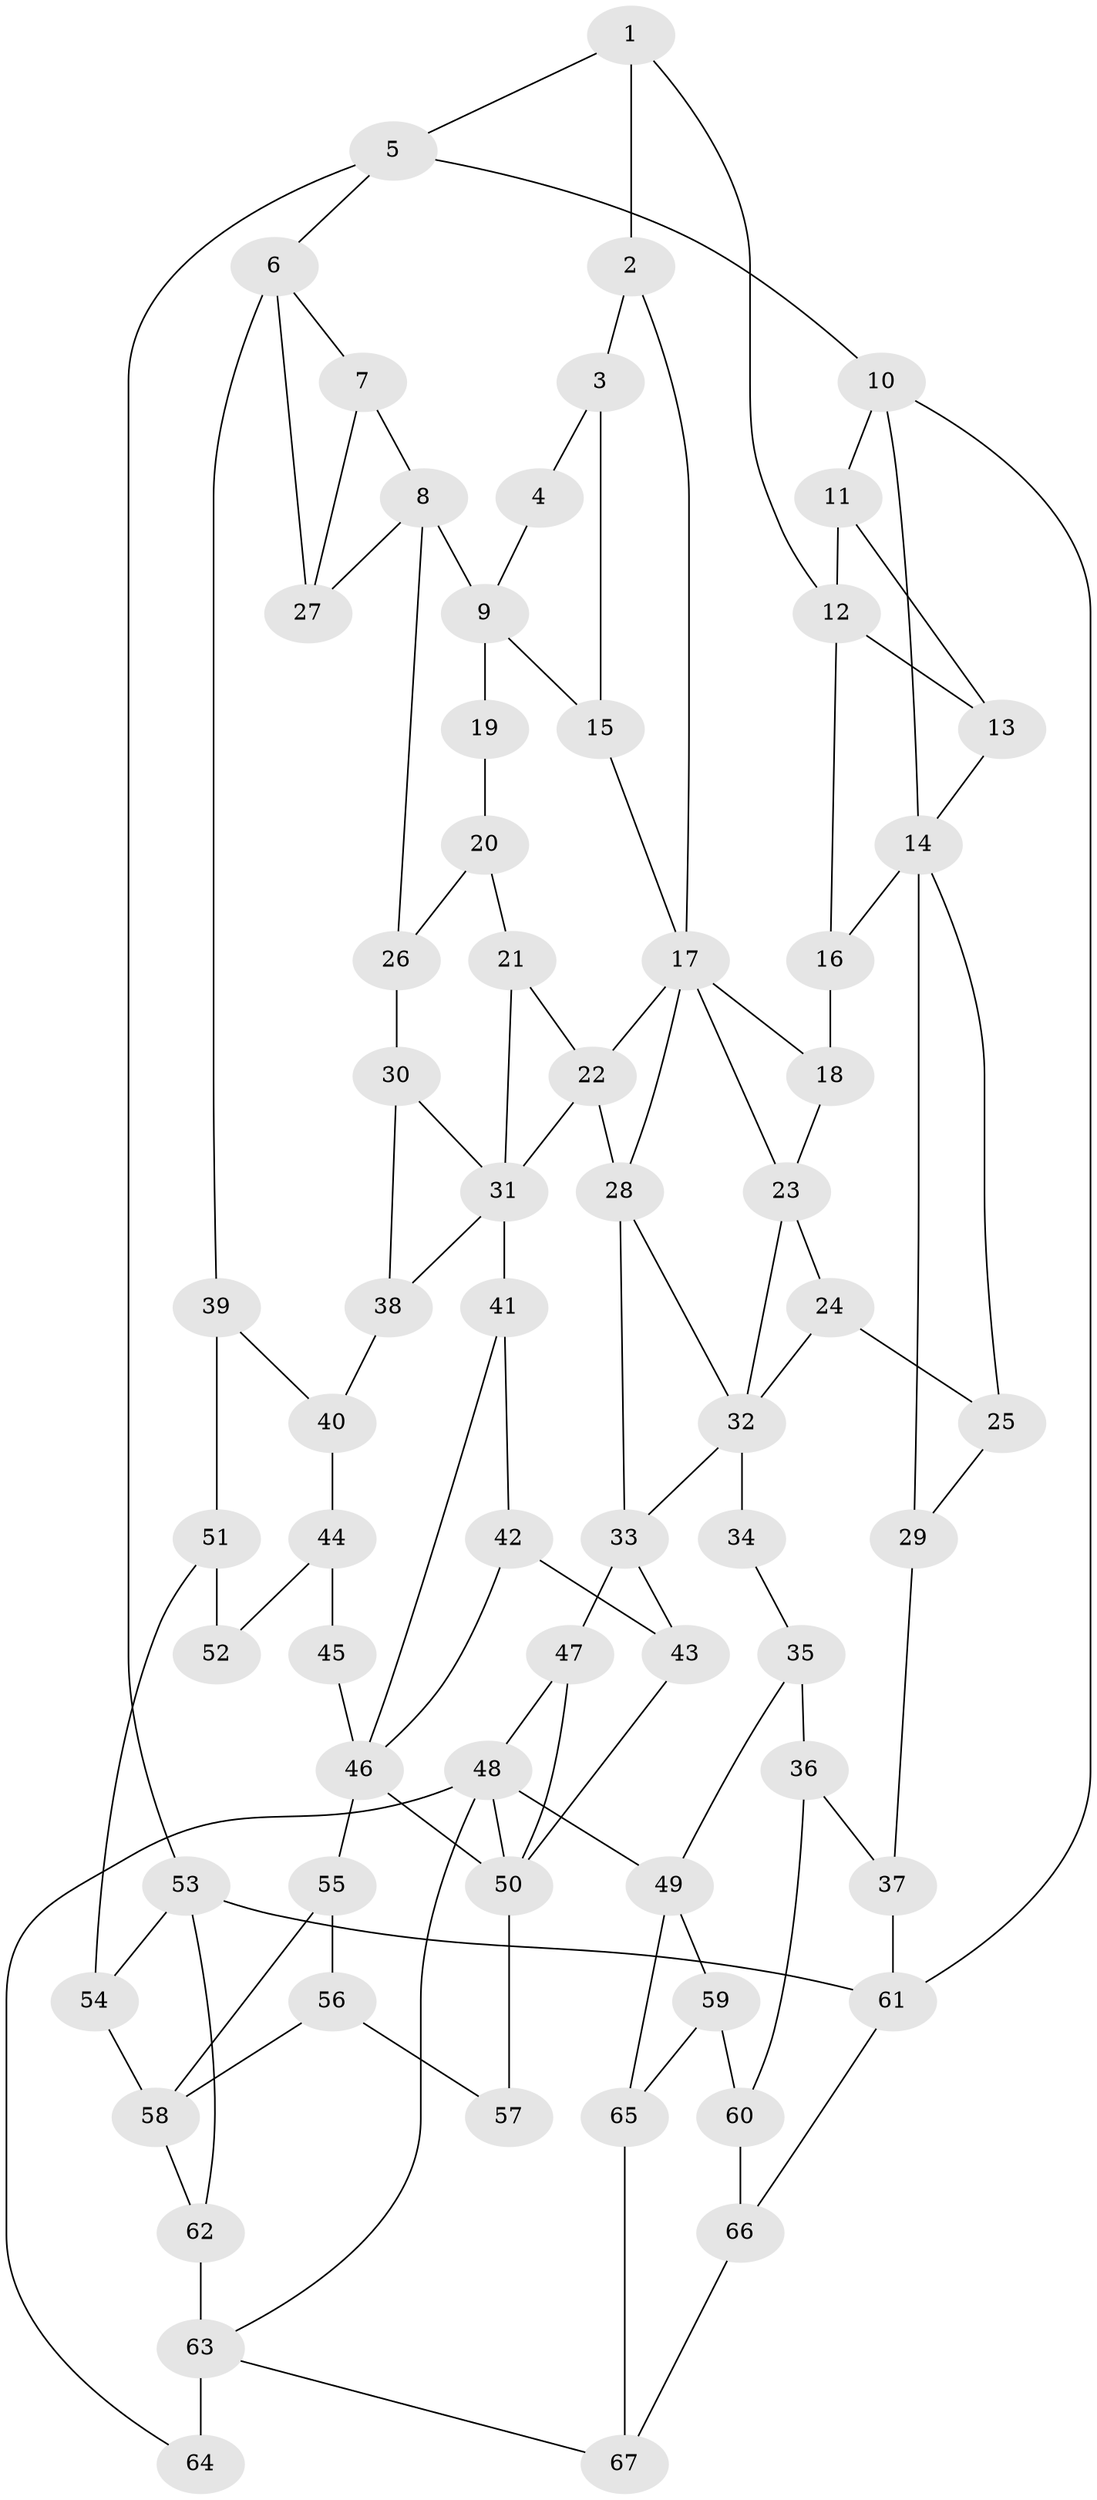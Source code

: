 // original degree distribution, {4: 0.20149253731343283, 6: 0.1865671641791045, 5: 0.5970149253731343, 3: 0.014925373134328358}
// Generated by graph-tools (version 1.1) at 2025/38/03/09/25 02:38:48]
// undirected, 67 vertices, 112 edges
graph export_dot {
graph [start="1"]
  node [color=gray90,style=filled];
  1;
  2;
  3;
  4;
  5;
  6;
  7;
  8;
  9;
  10;
  11;
  12;
  13;
  14;
  15;
  16;
  17;
  18;
  19;
  20;
  21;
  22;
  23;
  24;
  25;
  26;
  27;
  28;
  29;
  30;
  31;
  32;
  33;
  34;
  35;
  36;
  37;
  38;
  39;
  40;
  41;
  42;
  43;
  44;
  45;
  46;
  47;
  48;
  49;
  50;
  51;
  52;
  53;
  54;
  55;
  56;
  57;
  58;
  59;
  60;
  61;
  62;
  63;
  64;
  65;
  66;
  67;
  1 -- 2 [weight=1.0];
  1 -- 5 [weight=1.0];
  1 -- 12 [weight=1.0];
  2 -- 3 [weight=1.0];
  2 -- 17 [weight=1.0];
  3 -- 4 [weight=1.0];
  3 -- 15 [weight=1.0];
  4 -- 9 [weight=1.0];
  5 -- 6 [weight=1.0];
  5 -- 10 [weight=1.0];
  5 -- 53 [weight=1.0];
  6 -- 7 [weight=1.0];
  6 -- 27 [weight=1.0];
  6 -- 39 [weight=2.0];
  7 -- 8 [weight=1.0];
  7 -- 27 [weight=1.0];
  8 -- 9 [weight=2.0];
  8 -- 26 [weight=1.0];
  8 -- 27 [weight=1.0];
  9 -- 15 [weight=1.0];
  9 -- 19 [weight=2.0];
  10 -- 11 [weight=1.0];
  10 -- 14 [weight=1.0];
  10 -- 61 [weight=1.0];
  11 -- 12 [weight=1.0];
  11 -- 13 [weight=2.0];
  12 -- 13 [weight=1.0];
  12 -- 16 [weight=1.0];
  13 -- 14 [weight=1.0];
  14 -- 16 [weight=2.0];
  14 -- 25 [weight=1.0];
  14 -- 29 [weight=1.0];
  15 -- 17 [weight=1.0];
  16 -- 18 [weight=1.0];
  17 -- 18 [weight=1.0];
  17 -- 22 [weight=1.0];
  17 -- 23 [weight=1.0];
  17 -- 28 [weight=1.0];
  18 -- 23 [weight=1.0];
  19 -- 20 [weight=1.0];
  20 -- 21 [weight=1.0];
  20 -- 26 [weight=1.0];
  21 -- 22 [weight=1.0];
  21 -- 31 [weight=1.0];
  22 -- 28 [weight=2.0];
  22 -- 31 [weight=1.0];
  23 -- 24 [weight=1.0];
  23 -- 32 [weight=1.0];
  24 -- 25 [weight=1.0];
  24 -- 32 [weight=1.0];
  25 -- 29 [weight=1.0];
  26 -- 30 [weight=1.0];
  28 -- 32 [weight=1.0];
  28 -- 33 [weight=2.0];
  29 -- 37 [weight=1.0];
  30 -- 31 [weight=1.0];
  30 -- 38 [weight=1.0];
  31 -- 38 [weight=1.0];
  31 -- 41 [weight=2.0];
  32 -- 33 [weight=1.0];
  32 -- 34 [weight=2.0];
  33 -- 43 [weight=1.0];
  33 -- 47 [weight=1.0];
  34 -- 35 [weight=1.0];
  35 -- 36 [weight=1.0];
  35 -- 49 [weight=2.0];
  36 -- 37 [weight=1.0];
  36 -- 60 [weight=1.0];
  37 -- 61 [weight=1.0];
  38 -- 40 [weight=1.0];
  39 -- 40 [weight=1.0];
  39 -- 51 [weight=2.0];
  40 -- 44 [weight=1.0];
  41 -- 42 [weight=1.0];
  41 -- 46 [weight=1.0];
  42 -- 43 [weight=1.0];
  42 -- 46 [weight=1.0];
  43 -- 50 [weight=1.0];
  44 -- 45 [weight=1.0];
  44 -- 52 [weight=1.0];
  45 -- 46 [weight=2.0];
  46 -- 50 [weight=1.0];
  46 -- 55 [weight=1.0];
  47 -- 48 [weight=1.0];
  47 -- 50 [weight=1.0];
  48 -- 49 [weight=2.0];
  48 -- 50 [weight=1.0];
  48 -- 63 [weight=1.0];
  48 -- 64 [weight=1.0];
  49 -- 59 [weight=1.0];
  49 -- 65 [weight=1.0];
  50 -- 57 [weight=2.0];
  51 -- 52 [weight=2.0];
  51 -- 54 [weight=2.0];
  53 -- 54 [weight=1.0];
  53 -- 61 [weight=1.0];
  53 -- 62 [weight=1.0];
  54 -- 58 [weight=2.0];
  55 -- 56 [weight=1.0];
  55 -- 58 [weight=1.0];
  56 -- 57 [weight=1.0];
  56 -- 58 [weight=1.0];
  58 -- 62 [weight=2.0];
  59 -- 60 [weight=4.0];
  59 -- 65 [weight=1.0];
  60 -- 66 [weight=1.0];
  61 -- 66 [weight=1.0];
  62 -- 63 [weight=2.0];
  63 -- 64 [weight=2.0];
  63 -- 67 [weight=1.0];
  65 -- 67 [weight=1.0];
  66 -- 67 [weight=1.0];
}
